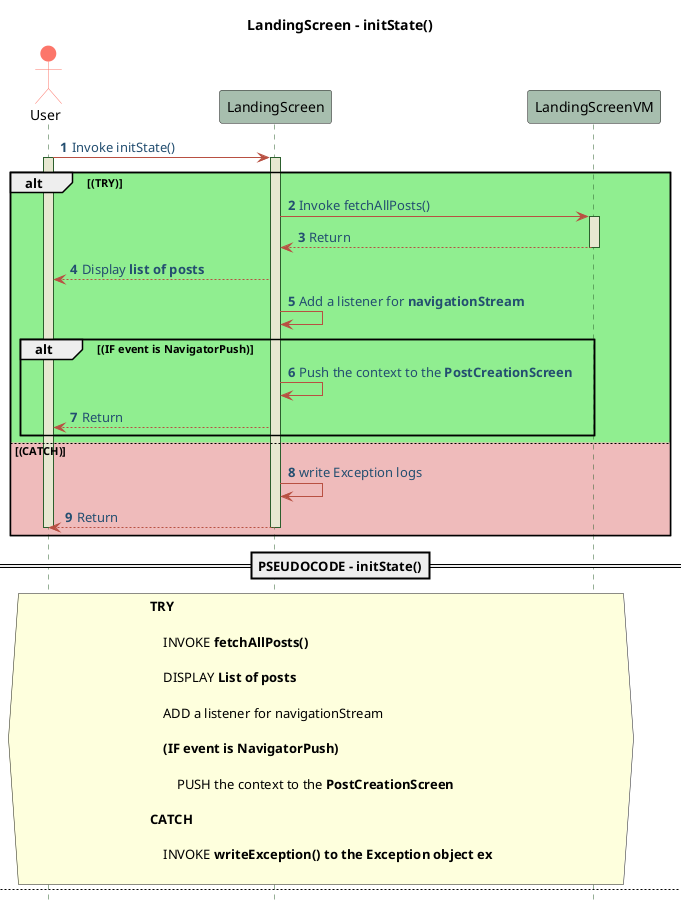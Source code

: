 @startuml LandingScreen-Sequence-Pseudo-Diagram 

!define POSITIVERESPONSE 90EE90
!define NEGATIVEERESPONSE EFBBBB
!define NUETRALRESPONSE F2DC79
skinparam sequence{
    ParticipantBackgroundColor #A7BEAE
    LifeLineBackgroundColor #E7E8D1
    LifeLineBorderColor #2C5F2D
    ActorBackgroundColor #FC766AFF
    ActorBorderColor #FC766AFF
    ArrowColor #B85042
    ArrowFontColor #234E70
}

title LandingScreen - initState()
actor User
autonumber 1
hide footbox
User -> LandingScreen: Invoke initState()
activate User 
alt #POSITIVERESPONSE (TRY)
activate LandingScreen
LandingScreen -> LandingScreenVM: Invoke fetchAllPosts()                                                                                                                                  
activate LandingScreenVM
LandingScreenVM --> LandingScreen: Return
deactivate LandingScreenVM 
LandingScreen --> User: Display **list of posts**
LandingScreen -> LandingScreen: Add a listener for **navigationStream** 
alt #POSITIVERESPONSE (IF event is NavigatorPush)
LandingScreen -> LandingScreen:Push the context to the **PostCreationScreen**
LandingScreen --> User: Return
end 
else #NEGATIVEERESPONSE (CATCH)
LandingScreen -> LandingScreen: write Exception logs
LandingScreen --> User: Return
deactivate LandingScreen
deactivate User 
end

==PSEUDOCODE - initState()==
hnote across 
**TRY**

    INVOKE **fetchAllPosts()**

    DISPLAY **List of posts**

    ADD a listener for navigationStream 

    **(IF event is NavigatorPush)**

        PUSH the context to the **PostCreationScreen**

**CATCH**

    INVOKE **writeException() to the Exception object ex**

endnote

newpage LandingScreen - dispose()
autonumber 1
hide footbox
User -> LandingScreen: Invoke **dispose()**
activate User
activate LandingScreen
LandingScreen -> LandingScreen: Dispose the **navigationStream**
LandingScreen --> User: Return
deactivate User
deactivate LandingScreen

==PSEUDOCODE - dispose()== 
hnote across
DISPOSE the **navigationStream Controller**
endnote

newpage LandingScreen - "Post" button.clicked
autonumber 1
hide footbox
User -> LandingScreen: **"Post"** button.clicked
activate User
activate LandingScreen
LandingScreen -> LandingScreenVM: Invoke **navigateToPostCreationScreen**
activate LandingScreenVM
LandingScreenVM --> LandingScreen: Return
deactivate LandingScreenVM
LandingScreen --> User: Displays **PostCreationScreen**
deactivate User
deactivate LandingScreen

==PSEUDOCODE - "Post" button.clicked== 
hnote across

INVOKE **onClickCreatePost**

INVOKE **navigateToPostCreationScreen**

DISPLAY the **PostCreationPage**

endnote

newpage LandingScreen - "Sort" button.clicked
autonumber 1
hide footbox
User -> LandingScreen:**"Sort"** button.clicked
activate User
activate LandingScreen
LandingScreen -> LandingScreenVM: Invoke **onClickSortPost**
activate LandingScreenVM
LandingScreenVM --> LandingScreen: Return
deactivate LandingScreenVM
LandingScreen --> User: Displays **Sorted List**
deactivate User
deactivate LandingScreen

==PSEUDOCODE - "Sort" button.clicked== 
hnote across

INVOKE **onClickSortPost**

DISPLAY the **Sorted List**

endnote
@enduml